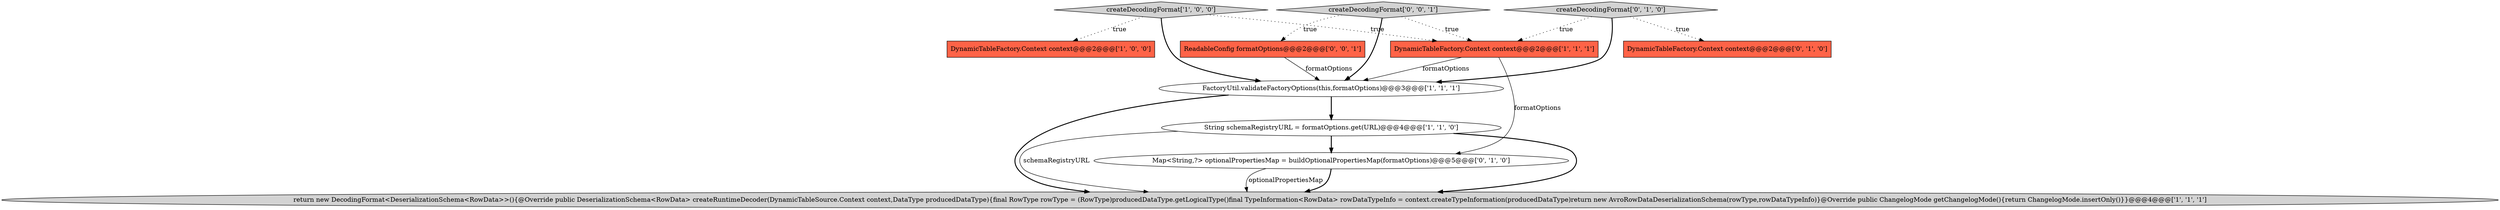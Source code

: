 digraph {
1 [style = filled, label = "DynamicTableFactory.Context context@@@2@@@['1', '0', '0']", fillcolor = tomato, shape = box image = "AAA0AAABBB1BBB"];
4 [style = filled, label = "return new DecodingFormat<DeserializationSchema<RowData>>(){@Override public DeserializationSchema<RowData> createRuntimeDecoder(DynamicTableSource.Context context,DataType producedDataType){final RowType rowType = (RowType)producedDataType.getLogicalType()final TypeInformation<RowData> rowDataTypeInfo = context.createTypeInformation(producedDataType)return new AvroRowDataDeserializationSchema(rowType,rowDataTypeInfo)}@Override public ChangelogMode getChangelogMode(){return ChangelogMode.insertOnly()}}@@@4@@@['1', '1', '1']", fillcolor = lightgray, shape = ellipse image = "AAA0AAABBB1BBB"];
0 [style = filled, label = "createDecodingFormat['1', '0', '0']", fillcolor = lightgray, shape = diamond image = "AAA0AAABBB1BBB"];
2 [style = filled, label = "String schemaRegistryURL = formatOptions.get(URL)@@@4@@@['1', '1', '0']", fillcolor = white, shape = ellipse image = "AAA0AAABBB1BBB"];
5 [style = filled, label = "FactoryUtil.validateFactoryOptions(this,formatOptions)@@@3@@@['1', '1', '1']", fillcolor = white, shape = ellipse image = "AAA0AAABBB1BBB"];
6 [style = filled, label = "DynamicTableFactory.Context context@@@2@@@['0', '1', '0']", fillcolor = tomato, shape = box image = "AAA0AAABBB2BBB"];
7 [style = filled, label = "createDecodingFormat['0', '1', '0']", fillcolor = lightgray, shape = diamond image = "AAA0AAABBB2BBB"];
9 [style = filled, label = "ReadableConfig formatOptions@@@2@@@['0', '0', '1']", fillcolor = tomato, shape = box image = "AAA0AAABBB3BBB"];
10 [style = filled, label = "createDecodingFormat['0', '0', '1']", fillcolor = lightgray, shape = diamond image = "AAA0AAABBB3BBB"];
8 [style = filled, label = "Map<String,?> optionalPropertiesMap = buildOptionalPropertiesMap(formatOptions)@@@5@@@['0', '1', '0']", fillcolor = white, shape = ellipse image = "AAA1AAABBB2BBB"];
3 [style = filled, label = "DynamicTableFactory.Context context@@@2@@@['1', '1', '1']", fillcolor = tomato, shape = box image = "AAA0AAABBB1BBB"];
9->5 [style = solid, label="formatOptions"];
5->2 [style = bold, label=""];
7->5 [style = bold, label=""];
0->3 [style = dotted, label="true"];
0->1 [style = dotted, label="true"];
0->5 [style = bold, label=""];
2->4 [style = bold, label=""];
10->3 [style = dotted, label="true"];
7->6 [style = dotted, label="true"];
8->4 [style = bold, label=""];
2->4 [style = solid, label="schemaRegistryURL"];
10->5 [style = bold, label=""];
3->8 [style = solid, label="formatOptions"];
3->5 [style = solid, label="formatOptions"];
5->4 [style = bold, label=""];
7->3 [style = dotted, label="true"];
2->8 [style = bold, label=""];
10->9 [style = dotted, label="true"];
8->4 [style = solid, label="optionalPropertiesMap"];
}
